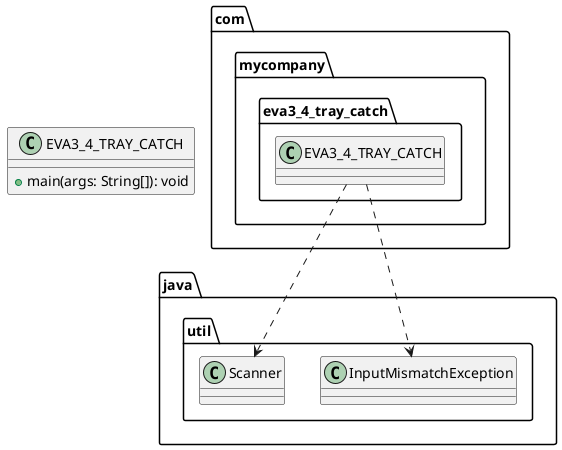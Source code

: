 @startuml
class com.mycompany.eva3_4_tray_catch.EVA3_4_TRAY_CATCH
class java.util.InputMismatchException
class java.util.Scanner
com.mycompany.eva3_4_tray_catch.EVA3_4_TRAY_CATCH ..> java.util.InputMismatchException
com.mycompany.eva3_4_tray_catch.EVA3_4_TRAY_CATCH ..> java.util.Scanner
class EVA3_4_TRAY_CATCH {
    + main(args: String[]): void
}
@enduml